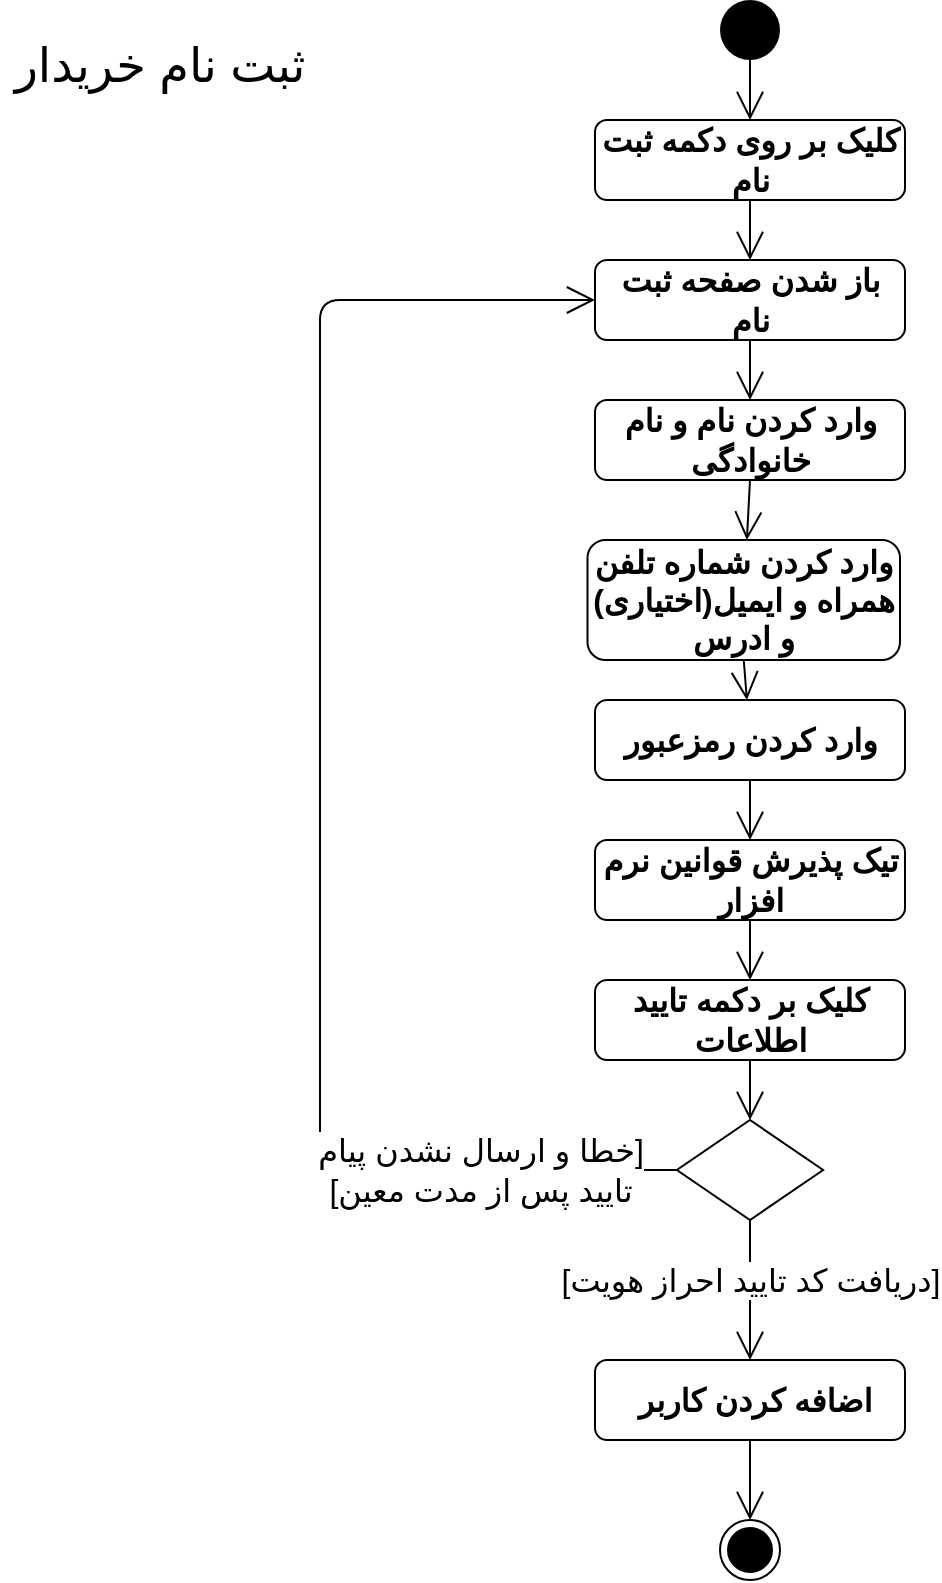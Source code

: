 <mxfile version="13.10.6" type="github">
  <diagram name="Page-1" id="0783ab3e-0a74-02c8-0abd-f7b4e66b4bec">
    <mxGraphModel dx="1422" dy="728" grid="1" gridSize="10" guides="1" tooltips="1" connect="1" arrows="1" fold="1" page="1" pageScale="1" pageWidth="850" pageHeight="1100" background="#ffffff" math="0" shadow="0">
      <root>
        <mxCell id="0" />
        <mxCell id="1" parent="0" />
        <mxCell id="8BaFTCeRGY86CdU8lrJs-1" value="" style="ellipse;fillColor=#000000;strokeColor=none;fontSize=15;" parent="1" vertex="1">
          <mxGeometry x="380" y="10" width="30" height="30" as="geometry" />
        </mxCell>
        <mxCell id="8BaFTCeRGY86CdU8lrJs-2" value="" style="endArrow=open;endFill=1;endSize=12;html=1;fontSize=15;exitX=0.5;exitY=1;exitDx=0;exitDy=0;" parent="1" source="8BaFTCeRGY86CdU8lrJs-1" target="8BaFTCeRGY86CdU8lrJs-3" edge="1">
          <mxGeometry width="160" relative="1" as="geometry">
            <mxPoint x="340" y="270" as="sourcePoint" />
            <mxPoint x="395" y="70" as="targetPoint" />
          </mxGeometry>
        </mxCell>
        <mxCell id="8BaFTCeRGY86CdU8lrJs-3" value="کلیک بر روی دکمه ثبت نام" style="shape=rect;html=1;rounded=1;whiteSpace=wrap;align=center;fontStyle=1;fontSize=16;" parent="1" vertex="1">
          <mxGeometry x="317.5" y="70" width="155" height="40" as="geometry" />
        </mxCell>
        <mxCell id="8BaFTCeRGY86CdU8lrJs-4" value="" style="endArrow=open;endFill=1;endSize=12;html=1;fontSize=15;exitX=0.5;exitY=1;exitDx=0;exitDy=0;" parent="1" source="8BaFTCeRGY86CdU8lrJs-3" target="8BaFTCeRGY86CdU8lrJs-5" edge="1">
          <mxGeometry width="160" relative="1" as="geometry">
            <mxPoint x="395" y="130" as="sourcePoint" />
            <mxPoint x="395" y="160" as="targetPoint" />
          </mxGeometry>
        </mxCell>
        <mxCell id="8BaFTCeRGY86CdU8lrJs-5" value="باز شدن صفحه ثبت نام" style="shape=rect;html=1;rounded=1;whiteSpace=wrap;align=center;fontStyle=1;fontSize=16;" parent="1" vertex="1">
          <mxGeometry x="317.5" y="140" width="155" height="40" as="geometry" />
        </mxCell>
        <mxCell id="8BaFTCeRGY86CdU8lrJs-6" value="" style="endArrow=open;endFill=1;endSize=12;html=1;fontSize=15;exitX=0.5;exitY=1;exitDx=0;exitDy=0;" parent="1" source="8BaFTCeRGY86CdU8lrJs-5" target="8BaFTCeRGY86CdU8lrJs-7" edge="1">
          <mxGeometry width="160" relative="1" as="geometry">
            <mxPoint x="350" y="200" as="sourcePoint" />
            <mxPoint x="395" y="220" as="targetPoint" />
          </mxGeometry>
        </mxCell>
        <mxCell id="8BaFTCeRGY86CdU8lrJs-7" value="وارد کردن نام و نام خانوادگی" style="shape=rect;html=1;rounded=1;whiteSpace=wrap;align=center;fontStyle=1;fontSize=16;" parent="1" vertex="1">
          <mxGeometry x="317.5" y="210" width="155" height="40" as="geometry" />
        </mxCell>
        <mxCell id="8BaFTCeRGY86CdU8lrJs-8" value="" style="endArrow=open;endFill=1;endSize=12;html=1;fontSize=15;exitX=0.5;exitY=1;exitDx=0;exitDy=0;" parent="1" source="8BaFTCeRGY86CdU8lrJs-7" target="8BaFTCeRGY86CdU8lrJs-9" edge="1">
          <mxGeometry width="160" relative="1" as="geometry">
            <mxPoint x="395" y="290" as="sourcePoint" />
            <mxPoint x="395" y="320" as="targetPoint" />
          </mxGeometry>
        </mxCell>
        <mxCell id="8BaFTCeRGY86CdU8lrJs-9" value="وارد کردن شماره تلفن همراه و ایمیل(اختیاری) و ادرس" style="shape=rect;html=1;rounded=1;whiteSpace=wrap;align=center;fontStyle=1;fontSize=16;" parent="1" vertex="1">
          <mxGeometry x="313.75" y="280" width="156.25" height="60" as="geometry" />
        </mxCell>
        <mxCell id="8BaFTCeRGY86CdU8lrJs-10" value="" style="endArrow=open;endFill=1;endSize=12;html=1;fontSize=15;exitX=0.5;exitY=1;exitDx=0;exitDy=0;" parent="1" source="8BaFTCeRGY86CdU8lrJs-9" target="8BaFTCeRGY86CdU8lrJs-11" edge="1">
          <mxGeometry width="160" relative="1" as="geometry">
            <mxPoint x="387.5" y="350" as="sourcePoint" />
            <mxPoint x="387.5" y="380" as="targetPoint" />
          </mxGeometry>
        </mxCell>
        <mxCell id="8BaFTCeRGY86CdU8lrJs-11" value="وارد کردن رمزعبور" style="shape=rect;html=1;rounded=1;whiteSpace=wrap;align=center;fontStyle=1;fontSize=16;" parent="1" vertex="1">
          <mxGeometry x="317.5" y="360" width="155" height="40" as="geometry" />
        </mxCell>
        <mxCell id="8BaFTCeRGY86CdU8lrJs-12" value="" style="endArrow=open;endFill=1;endSize=12;html=1;fontSize=15;exitX=0.5;exitY=1;exitDx=0;exitDy=0;exitPerimeter=0;" parent="1" source="8BaFTCeRGY86CdU8lrJs-11" target="8BaFTCeRGY86CdU8lrJs-13" edge="1">
          <mxGeometry width="160" relative="1" as="geometry">
            <mxPoint x="395" y="410" as="sourcePoint" />
            <mxPoint x="387.5" y="460" as="targetPoint" />
          </mxGeometry>
        </mxCell>
        <mxCell id="8BaFTCeRGY86CdU8lrJs-13" value="تیک پذیرش قوانین نرم افزار" style="shape=rect;html=1;rounded=1;whiteSpace=wrap;align=center;fontStyle=1;fontSize=16;" parent="1" vertex="1">
          <mxGeometry x="317.5" y="430" width="155" height="40" as="geometry" />
        </mxCell>
        <mxCell id="8BaFTCeRGY86CdU8lrJs-14" value="" style="endArrow=open;endFill=1;endSize=12;html=1;fontSize=15;exitX=0.5;exitY=1;exitDx=0;exitDy=0;" parent="1" source="8BaFTCeRGY86CdU8lrJs-13" target="8BaFTCeRGY86CdU8lrJs-15" edge="1">
          <mxGeometry width="160" relative="1" as="geometry">
            <mxPoint x="391.25" y="480" as="sourcePoint" />
            <mxPoint x="383.75" y="540" as="targetPoint" />
          </mxGeometry>
        </mxCell>
        <mxCell id="8BaFTCeRGY86CdU8lrJs-15" value="کلیک بر دکمه تایید اطلاعات" style="shape=rect;html=1;rounded=1;whiteSpace=wrap;align=center;fontStyle=1;fontSize=16;" parent="1" vertex="1">
          <mxGeometry x="317.5" y="500" width="155" height="40" as="geometry" />
        </mxCell>
        <mxCell id="8BaFTCeRGY86CdU8lrJs-16" value="" style="rhombus;fontSize=16;" parent="1" vertex="1">
          <mxGeometry x="358.44" y="570" width="73.12" height="50" as="geometry" />
        </mxCell>
        <mxCell id="8BaFTCeRGY86CdU8lrJs-17" value="" style="endArrow=open;endFill=1;endSize=12;html=1;fontSize=16;exitX=0.5;exitY=1;exitDx=0;exitDy=0;entryX=0.5;entryY=0;entryDx=0;entryDy=0;" parent="1" source="8BaFTCeRGY86CdU8lrJs-15" target="8BaFTCeRGY86CdU8lrJs-16" edge="1">
          <mxGeometry width="160" relative="1" as="geometry">
            <mxPoint x="340" y="630" as="sourcePoint" />
            <mxPoint x="500" y="630" as="targetPoint" />
          </mxGeometry>
        </mxCell>
        <mxCell id="8BaFTCeRGY86CdU8lrJs-18" value="" style="endArrow=open;endFill=1;endSize=12;html=1;fontSize=16;exitX=0;exitY=0.5;exitDx=0;exitDy=0;entryX=0;entryY=0.5;entryDx=0;entryDy=0;" parent="1" source="8BaFTCeRGY86CdU8lrJs-16" target="8BaFTCeRGY86CdU8lrJs-5" edge="1">
          <mxGeometry width="160" relative="1" as="geometry">
            <mxPoint x="60" y="530" as="sourcePoint" />
            <mxPoint x="180" y="160" as="targetPoint" />
            <Array as="points">
              <mxPoint x="180" y="595" />
              <mxPoint x="180" y="160" />
            </Array>
          </mxGeometry>
        </mxCell>
        <mxCell id="8BaFTCeRGY86CdU8lrJs-19" value="&lt;div&gt;خطا و ارسال نشدن پیام]&lt;/div&gt;&lt;div&gt;[تایید پس از مدت معین&lt;/div&gt;" style="edgeLabel;html=1;align=center;verticalAlign=middle;resizable=0;points=[];fontSize=16;" parent="8BaFTCeRGY86CdU8lrJs-18" vertex="1" connectable="0">
          <mxGeometry x="-0.669" y="1" relative="1" as="geometry">
            <mxPoint x="25.56" y="-1" as="offset" />
          </mxGeometry>
        </mxCell>
        <mxCell id="8BaFTCeRGY86CdU8lrJs-20" value="" style="endArrow=open;endFill=1;endSize=12;html=1;fontSize=15;exitX=0.5;exitY=1;exitDx=0;exitDy=0;" parent="1" source="8BaFTCeRGY86CdU8lrJs-16" target="8BaFTCeRGY86CdU8lrJs-22" edge="1">
          <mxGeometry width="160" relative="1" as="geometry">
            <mxPoint x="391.88" y="640" as="sourcePoint" />
            <mxPoint x="380.63" y="710" as="targetPoint" />
          </mxGeometry>
        </mxCell>
        <mxCell id="8BaFTCeRGY86CdU8lrJs-21" value="[دریافت کد تایید احراز هویت]" style="edgeLabel;html=1;align=center;verticalAlign=middle;resizable=0;points=[];fontSize=16;" parent="8BaFTCeRGY86CdU8lrJs-20" vertex="1" connectable="0">
          <mxGeometry x="-0.4" y="2" relative="1" as="geometry">
            <mxPoint x="-2" y="9" as="offset" />
          </mxGeometry>
        </mxCell>
        <mxCell id="8BaFTCeRGY86CdU8lrJs-22" value="&amp;nbsp;اضافه کردن کاربر" style="shape=rect;html=1;rounded=1;whiteSpace=wrap;align=center;fontStyle=1;fontSize=16;" parent="1" vertex="1">
          <mxGeometry x="317.5" y="690" width="155" height="40" as="geometry" />
        </mxCell>
        <mxCell id="8BaFTCeRGY86CdU8lrJs-24" value="" style="endArrow=open;endFill=1;endSize=12;html=1;fontSize=15;exitX=0.5;exitY=1;exitDx=0;exitDy=0;entryX=0.5;entryY=0;entryDx=0;entryDy=0;" parent="1" source="8BaFTCeRGY86CdU8lrJs-22" target="8BaFTCeRGY86CdU8lrJs-29" edge="1">
          <mxGeometry width="160" relative="1" as="geometry">
            <mxPoint x="395" y="850" as="sourcePoint" />
            <mxPoint x="397" y="920" as="targetPoint" />
            <Array as="points" />
          </mxGeometry>
        </mxCell>
        <mxCell id="8BaFTCeRGY86CdU8lrJs-29" value="" style="ellipse;html=1;shape=endState;fillColor=#000000;strokeColor=#000000;fontSize=16;" parent="1" vertex="1">
          <mxGeometry x="380" y="770" width="30" height="30" as="geometry" />
        </mxCell>
        <mxCell id="5Y0ST3H2XmRuG033SkUA-1" value="&lt;font style=&quot;font-size: 24px&quot;&gt;ثبت نام خریدار&lt;br&gt;&lt;/font&gt;" style="text;html=1;strokeColor=none;fillColor=none;align=center;verticalAlign=middle;whiteSpace=wrap;rounded=0;" parent="1" vertex="1">
          <mxGeometry x="20" y="15" width="160" height="55" as="geometry" />
        </mxCell>
      </root>
    </mxGraphModel>
  </diagram>
</mxfile>
